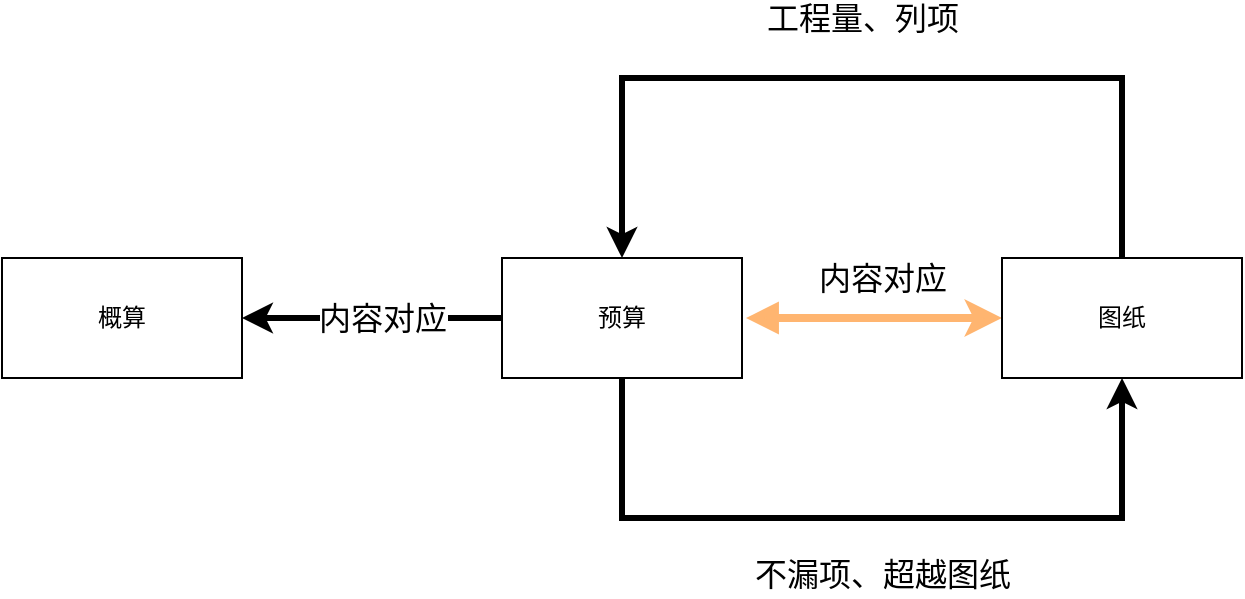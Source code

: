 <mxfile version="18.0.2" type="github">
  <diagram id="gnSNkafbzCCIT5434b_1" name="Page-1">
    <mxGraphModel dx="677" dy="1598" grid="1" gridSize="10" guides="1" tooltips="1" connect="1" arrows="1" fold="1" page="1" pageScale="1" pageWidth="827" pageHeight="1169" background="none" math="0" shadow="0">
      <root>
        <mxCell id="0" />
        <mxCell id="1" parent="0" />
        <mxCell id="iWLTTNfg7kQBC5YvRoqK-1" value="概算" style="rounded=0;whiteSpace=wrap;html=1;" parent="1" vertex="1">
          <mxGeometry x="50" y="120" width="120" height="60" as="geometry" />
        </mxCell>
        <mxCell id="iWLTTNfg7kQBC5YvRoqK-4" value="" style="edgeStyle=orthogonalEdgeStyle;orthogonalLoop=1;jettySize=auto;html=1;rounded=0;strokeWidth=3;" parent="1" source="iWLTTNfg7kQBC5YvRoqK-2" target="iWLTTNfg7kQBC5YvRoqK-1" edge="1">
          <mxGeometry relative="1" as="geometry" />
        </mxCell>
        <mxCell id="iWLTTNfg7kQBC5YvRoqK-5" value="内容对应" style="edgeLabel;html=1;align=center;verticalAlign=middle;resizable=0;points=[];fontSize=16;" parent="iWLTTNfg7kQBC5YvRoqK-4" vertex="1" connectable="0">
          <mxGeometry x="-0.322" y="-2" relative="1" as="geometry">
            <mxPoint x="-16" y="2" as="offset" />
          </mxGeometry>
        </mxCell>
        <mxCell id="iWLTTNfg7kQBC5YvRoqK-11" style="edgeStyle=orthogonalEdgeStyle;rounded=0;orthogonalLoop=1;jettySize=auto;html=1;exitX=0.5;exitY=1;exitDx=0;exitDy=0;entryX=0.5;entryY=1;entryDx=0;entryDy=0;fontSize=16;strokeColor=default;strokeWidth=3;" parent="1" edge="1" target="iWLTTNfg7kQBC5YvRoqK-3" source="iWLTTNfg7kQBC5YvRoqK-2">
          <mxGeometry relative="1" as="geometry">
            <mxPoint x="420" y="161" as="sourcePoint" />
            <mxPoint x="550" y="161" as="targetPoint" />
            <Array as="points">
              <mxPoint x="360" y="250" />
              <mxPoint x="610" y="250" />
            </Array>
          </mxGeometry>
        </mxCell>
        <mxCell id="iWLTTNfg7kQBC5YvRoqK-12" value="不漏项、超越图纸" style="edgeLabel;html=1;align=center;verticalAlign=bottom;resizable=0;points=[];fontSize=16;" parent="iWLTTNfg7kQBC5YvRoqK-11" vertex="1" connectable="0">
          <mxGeometry x="0.26" y="2" relative="1" as="geometry">
            <mxPoint x="-46" y="41" as="offset" />
          </mxGeometry>
        </mxCell>
        <mxCell id="PJJ-QlD6DoD8dWd1bA27-1" style="orthogonalLoop=1;jettySize=auto;html=1;entryX=0;entryY=0.5;entryDx=0;entryDy=0;fontSize=16;strokeColor=#FFB570;strokeWidth=4;edgeStyle=orthogonalEdgeStyle;startArrow=block;targetPerimeterSpacing=2;sourcePerimeterSpacing=2;rounded=0;" edge="1" parent="1" source="iWLTTNfg7kQBC5YvRoqK-2" target="iWLTTNfg7kQBC5YvRoqK-3">
          <mxGeometry relative="1" as="geometry" />
        </mxCell>
        <mxCell id="PJJ-QlD6DoD8dWd1bA27-2" value="内容对应" style="edgeLabel;html=1;align=center;verticalAlign=middle;resizable=0;points=[];fontSize=16;" vertex="1" connectable="0" parent="PJJ-QlD6DoD8dWd1bA27-1">
          <mxGeometry x="0.16" y="-1" relative="1" as="geometry">
            <mxPoint x="-6" y="-21" as="offset" />
          </mxGeometry>
        </mxCell>
        <mxCell id="iWLTTNfg7kQBC5YvRoqK-2" value="预算" style="rounded=0;whiteSpace=wrap;html=1;" parent="1" vertex="1">
          <mxGeometry x="300" y="120" width="120" height="60" as="geometry" />
        </mxCell>
        <mxCell id="iWLTTNfg7kQBC5YvRoqK-9" style="edgeStyle=orthogonalEdgeStyle;rounded=0;orthogonalLoop=1;jettySize=auto;html=1;fontSize=16;strokeColor=default;strokeWidth=3;entryX=0.5;entryY=0;entryDx=0;entryDy=0;exitX=0.5;exitY=0;exitDx=0;exitDy=0;" parent="1" edge="1" target="iWLTTNfg7kQBC5YvRoqK-2" source="iWLTTNfg7kQBC5YvRoqK-3">
          <mxGeometry relative="1" as="geometry">
            <mxPoint x="550" y="137" as="sourcePoint" />
            <mxPoint x="340" y="80" as="targetPoint" />
            <Array as="points">
              <mxPoint x="610" y="30" />
              <mxPoint x="360" y="30" />
            </Array>
          </mxGeometry>
        </mxCell>
        <mxCell id="iWLTTNfg7kQBC5YvRoqK-10" value="工程量、列项" style="edgeLabel;html=1;align=center;verticalAlign=middle;resizable=0;points=[];fontSize=16;" parent="iWLTTNfg7kQBC5YvRoqK-9" vertex="1" connectable="0">
          <mxGeometry x="0.293" y="1" relative="1" as="geometry">
            <mxPoint x="58" y="-31" as="offset" />
          </mxGeometry>
        </mxCell>
        <mxCell id="iWLTTNfg7kQBC5YvRoqK-3" value="图纸" style="rounded=0;whiteSpace=wrap;html=1;" parent="1" vertex="1">
          <mxGeometry x="550" y="120" width="120" height="60" as="geometry" />
        </mxCell>
      </root>
    </mxGraphModel>
  </diagram>
</mxfile>
